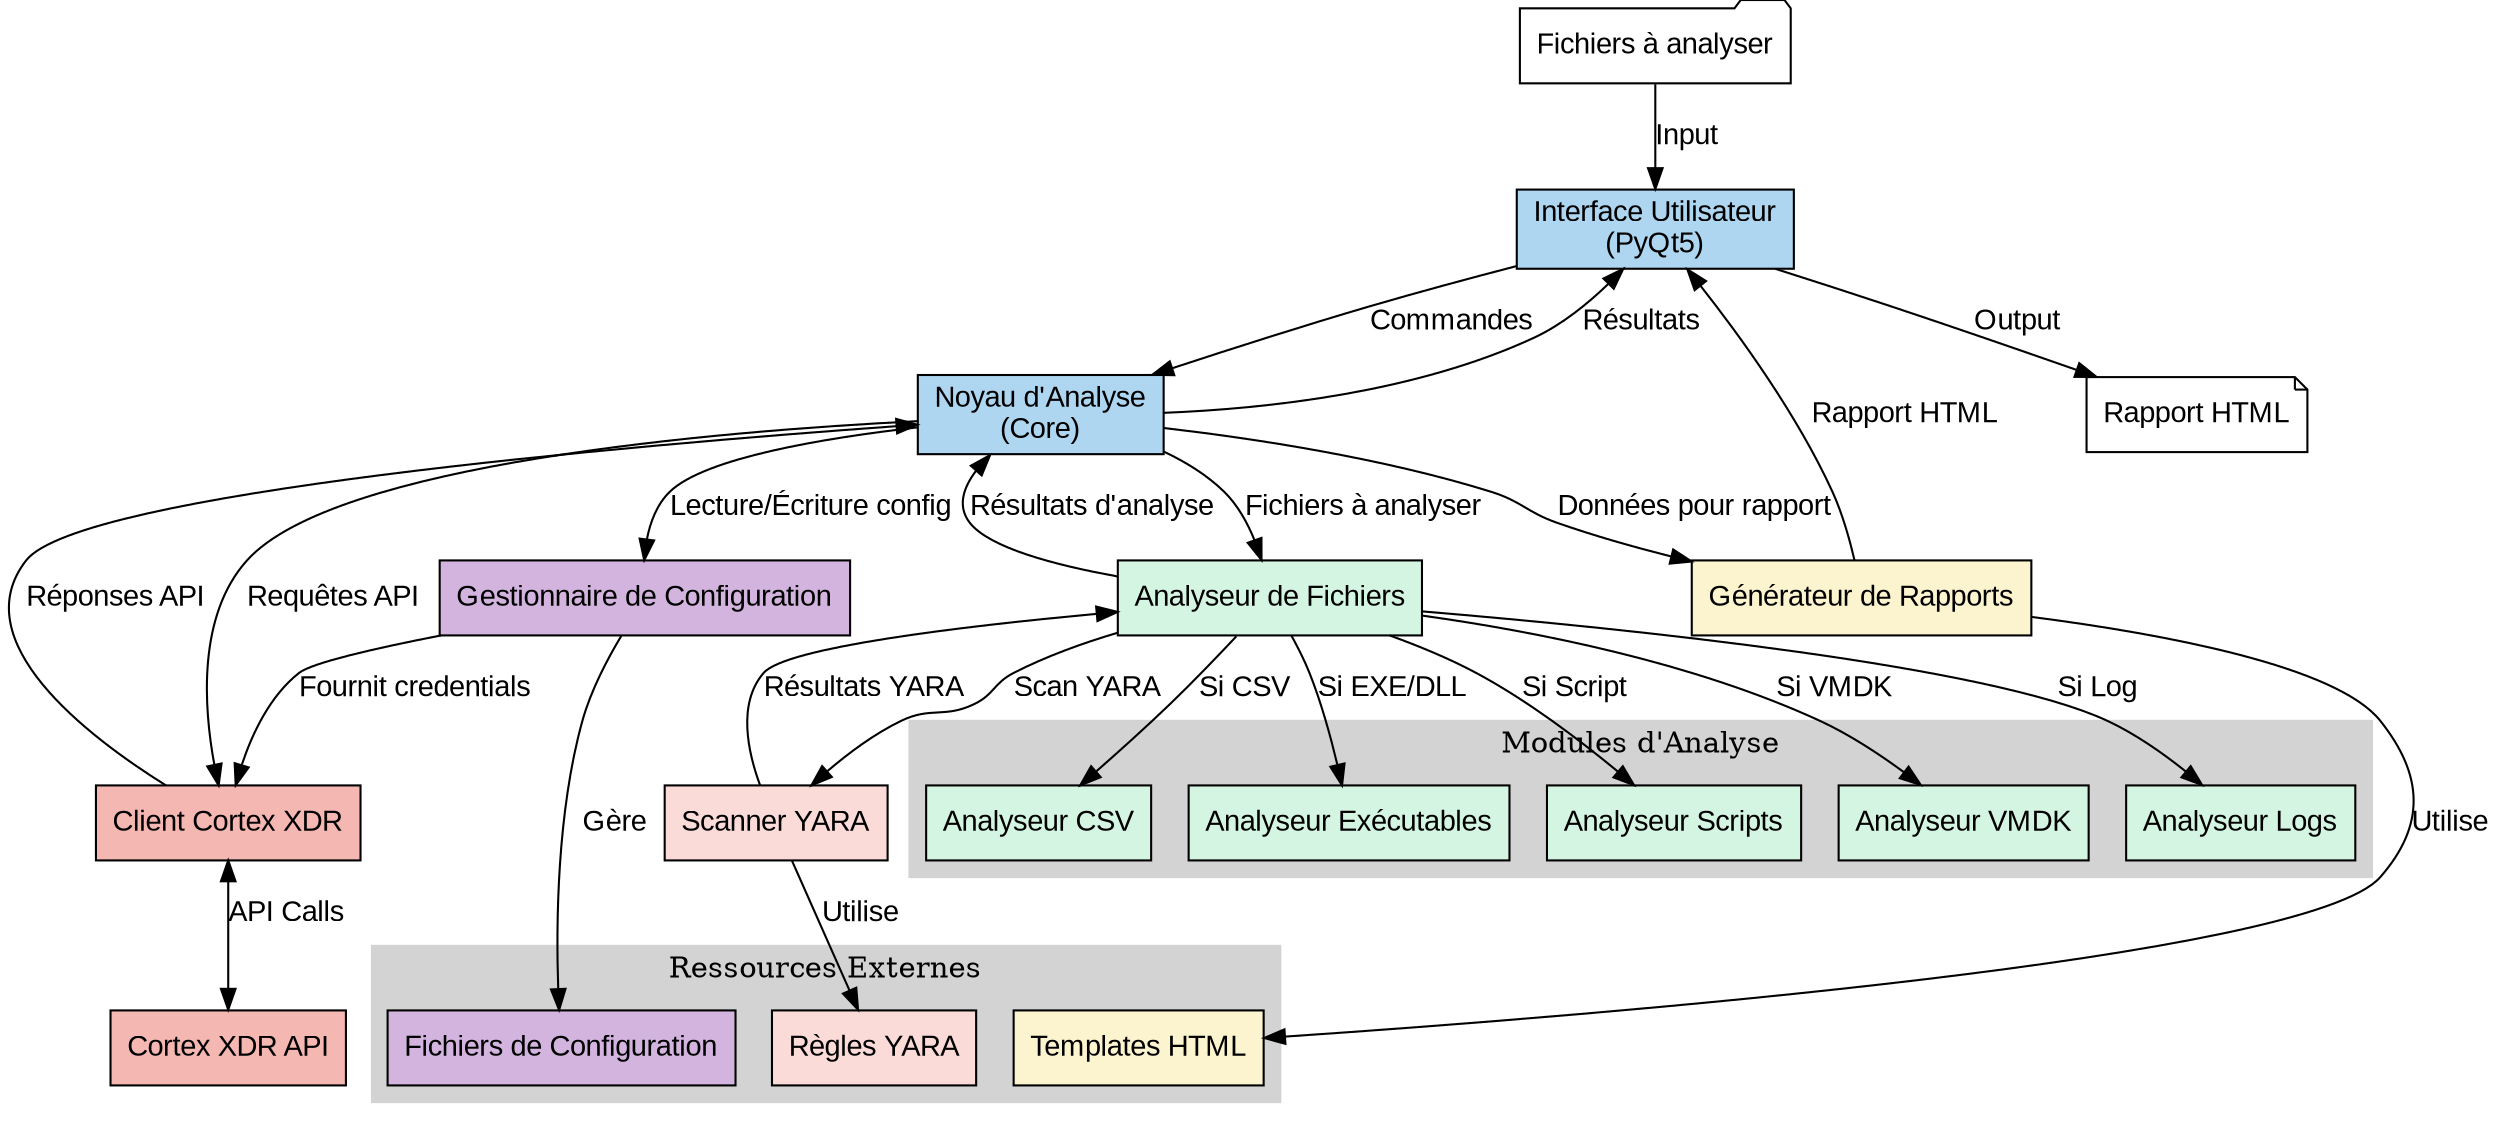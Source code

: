 digraph G {
    rankdir=TB;
    node [shape=box, style=filled, fillcolor=lightblue, fontname="Arial"];
    edge [fontname="Arial"];
    
    // Nœuds principaux
    UI [label="Interface Utilisateur\n(PyQt5)", fillcolor="#AED6F1"];
    Core [label="Noyau d'Analyse\n(Core)", fillcolor="#AED6F1"];
    CortexClient [label="Client Cortex XDR", fillcolor="#F5B7B1"];
    FileAnalyzer [label="Analyseur de Fichiers", fillcolor="#D5F5E3"];
    YaraScanner [label="Scanner YARA", fillcolor="#FADBD8"];
    ReportGenerator [label="Générateur de Rapports", fillcolor="#FCF3CF"];
    ConfigManager [label="Gestionnaire de Configuration", fillcolor="#D2B4DE"];
    
    // Sous-composants
    subgraph cluster_0 {
        label="Modules d'Analyse";
        style=filled;
        color=lightgrey;
        
        VMDKAnalyzer [label="Analyseur VMDK", fillcolor="#D5F5E3"];
        LogAnalyzer [label="Analyseur Logs", fillcolor="#D5F5E3"];
        CSVAnalyzer [label="Analyseur CSV", fillcolor="#D5F5E3"];
        ExeAnalyzer [label="Analyseur Exécutables", fillcolor="#D5F5E3"];
        ScriptAnalyzer [label="Analyseur Scripts", fillcolor="#D5F5E3"];
    }
    
    subgraph cluster_1 {
        label="Ressources Externes";
        style=filled;
        color=lightgrey;
        
        YaraRules [label="Règles YARA", fillcolor="#FADBD8"];
        Templates [label="Templates HTML", fillcolor="#FCF3CF"];
        Config [label="Fichiers de Configuration", fillcolor="#D2B4DE"];
    }
    
    // Relations
    UI -> Core [label="Commandes"];
    Core -> UI [label="Résultats"];
    
    Core -> CortexClient [label="Requêtes API"];
    CortexClient -> Core [label="Réponses API"];
    
    Core -> FileAnalyzer [label="Fichiers à analyser"];
    FileAnalyzer -> Core [label="Résultats d'analyse"];
    
    FileAnalyzer -> VMDKAnalyzer [label="Si VMDK"];
    FileAnalyzer -> LogAnalyzer [label="Si Log"];
    FileAnalyzer -> CSVAnalyzer [label="Si CSV"];
    FileAnalyzer -> ExeAnalyzer [label="Si EXE/DLL"];
    FileAnalyzer -> ScriptAnalyzer [label="Si Script"];
    
    FileAnalyzer -> YaraScanner [label="Scan YARA"];
    YaraScanner -> YaraRules [label="Utilise"];
    YaraScanner -> FileAnalyzer [label="Résultats YARA"];
    
    Core -> ReportGenerator [label="Données pour rapport"];
    ReportGenerator -> Templates [label="Utilise"];
    ReportGenerator -> UI [label="Rapport HTML"];
    
    Core -> ConfigManager [label="Lecture/Écriture config"];
    ConfigManager -> Config [label="Gère"];
    ConfigManager -> CortexClient [label="Fournit credentials"];
    
    // Flux de données externes
    CortexXDR [label="Cortex XDR API", shape=cloud, fillcolor="#F5B7B1"];
    Files [label="Fichiers à analyser", shape=folder, fillcolor=white];
    Report [label="Rapport HTML", shape=note, fillcolor=white];
    
    CortexClient -> CortexXDR [dir=both, label="API Calls"];
    Files -> UI [label="Input"];
    UI -> Report [label="Output"];
}
